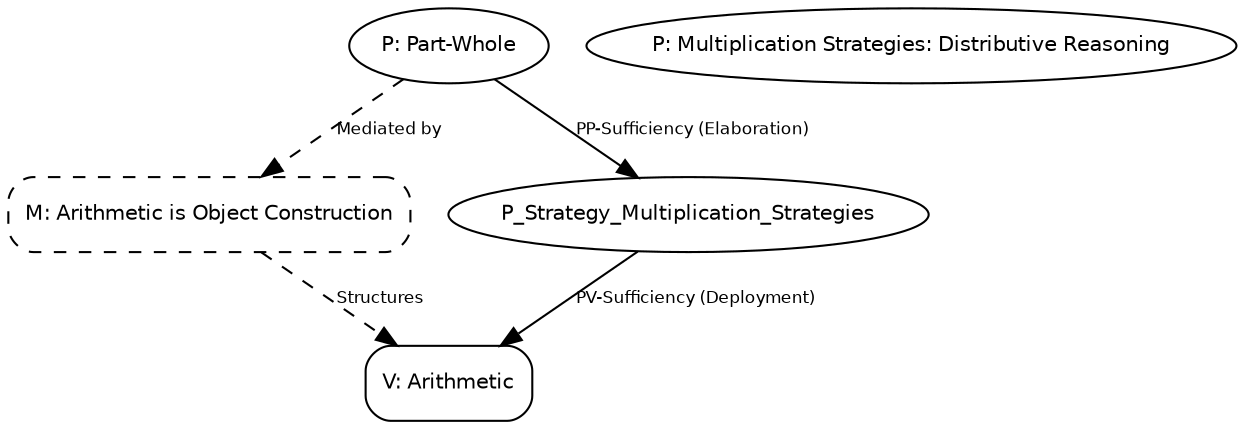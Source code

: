 // MUD for Multiplication_Strategies:_Distributive_Reasoning
digraph {
	node [fontname=Helvetica fontsize=10]
	edge [fontname=Helvetica fontsize=8]
	"P_Embodied_Part-Whole" [label="P: Part-Whole" shape=ellipse]
	"P_Strategy_Multiplication_Strategies:_Distributive_Reasoning" [label="P: Multiplication Strategies: Distributive Reasoning" shape=ellipse]
	V_Arithmetic [label="V: Arithmetic" shape=box style=rounded]
	"Arithmetic is Object Construction" [label="M: Arithmetic is Object Construction" shape=box style="rounded,dashed"]
	"P_Embodied_Part-Whole" -> P_Strategy_Multiplication_Strategies:_Distributive_Reasoning [label="PP-Sufficiency (Elaboration)" style=solid]
	"P_Embodied_Part-Whole" -> "Arithmetic is Object Construction" [label="Mediated by" style=dashed]
	P_Strategy_Multiplication_Strategies:_Distributive_Reasoning -> V_Arithmetic [label="PV-Sufficiency (Deployment)" style=solid]
	"Arithmetic is Object Construction" -> V_Arithmetic [label=Structures style=dashed]
}
